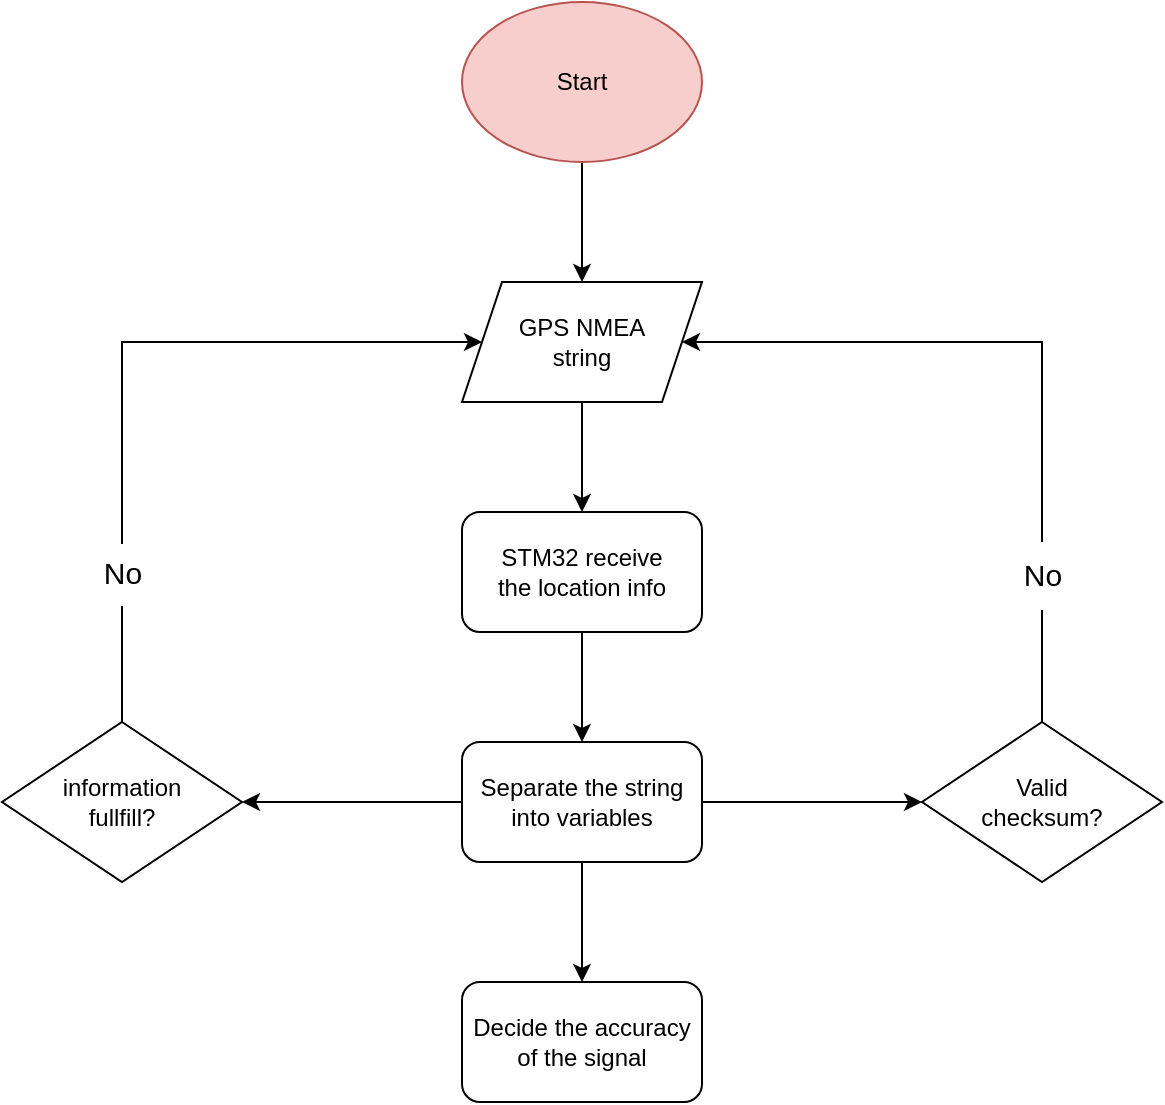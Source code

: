 <mxfile version="24.4.4" type="github">
  <diagram id="C5RBs43oDa-KdzZeNtuy" name="Page-1">
    <mxGraphModel dx="1158" dy="597" grid="1" gridSize="10" guides="1" tooltips="1" connect="1" arrows="1" fold="1" page="1" pageScale="1" pageWidth="827" pageHeight="1169" math="0" shadow="0">
      <root>
        <mxCell id="WIyWlLk6GJQsqaUBKTNV-0" />
        <mxCell id="WIyWlLk6GJQsqaUBKTNV-1" parent="WIyWlLk6GJQsqaUBKTNV-0" />
        <mxCell id="QY73PnqL0mvaGSdbM-cA-14" value="" style="edgeStyle=orthogonalEdgeStyle;rounded=0;orthogonalLoop=1;jettySize=auto;html=1;" edge="1" parent="WIyWlLk6GJQsqaUBKTNV-1" source="QY73PnqL0mvaGSdbM-cA-0" target="QY73PnqL0mvaGSdbM-cA-1">
          <mxGeometry relative="1" as="geometry" />
        </mxCell>
        <mxCell id="QY73PnqL0mvaGSdbM-cA-0" value="Start" style="ellipse;whiteSpace=wrap;html=1;fillColor=#f8cecc;strokeColor=#b85450;" vertex="1" parent="WIyWlLk6GJQsqaUBKTNV-1">
          <mxGeometry x="350" y="330" width="120" height="80" as="geometry" />
        </mxCell>
        <mxCell id="QY73PnqL0mvaGSdbM-cA-7" value="" style="edgeStyle=orthogonalEdgeStyle;rounded=0;orthogonalLoop=1;jettySize=auto;html=1;" edge="1" parent="WIyWlLk6GJQsqaUBKTNV-1" source="QY73PnqL0mvaGSdbM-cA-1" target="QY73PnqL0mvaGSdbM-cA-6">
          <mxGeometry relative="1" as="geometry" />
        </mxCell>
        <mxCell id="QY73PnqL0mvaGSdbM-cA-1" value="&lt;div&gt;GPS NMEA&lt;/div&gt;&lt;div&gt;string&lt;br&gt;&lt;/div&gt;" style="shape=parallelogram;perimeter=parallelogramPerimeter;whiteSpace=wrap;html=1;fixedSize=1;" vertex="1" parent="WIyWlLk6GJQsqaUBKTNV-1">
          <mxGeometry x="350" y="470" width="120" height="60" as="geometry" />
        </mxCell>
        <mxCell id="QY73PnqL0mvaGSdbM-cA-10" style="edgeStyle=orthogonalEdgeStyle;rounded=0;orthogonalLoop=1;jettySize=auto;html=1;entryX=1;entryY=0.5;entryDx=0;entryDy=0;" edge="1" parent="WIyWlLk6GJQsqaUBKTNV-1" source="QY73PnqL0mvaGSdbM-cA-4" target="QY73PnqL0mvaGSdbM-cA-1">
          <mxGeometry relative="1" as="geometry">
            <Array as="points">
              <mxPoint x="640" y="500" />
            </Array>
          </mxGeometry>
        </mxCell>
        <mxCell id="QY73PnqL0mvaGSdbM-cA-11" value="&lt;p style=&quot;line-height: 80%;&quot;&gt;&lt;/p&gt;&lt;div style=&quot;font-size: 15px; line-height: 80%;&quot;&gt;No&lt;/div&gt;&lt;p&gt;&lt;/p&gt;" style="edgeLabel;html=1;align=center;verticalAlign=middle;resizable=0;points=[];" vertex="1" connectable="0" parent="QY73PnqL0mvaGSdbM-cA-10">
          <mxGeometry x="-0.688" y="-2" relative="1" as="geometry">
            <mxPoint x="-2" y="-17" as="offset" />
          </mxGeometry>
        </mxCell>
        <mxCell id="QY73PnqL0mvaGSdbM-cA-4" value="&lt;div&gt;Valid&lt;/div&gt;&lt;div&gt;checksum?&lt;br&gt;&lt;/div&gt;" style="rhombus;whiteSpace=wrap;html=1;" vertex="1" parent="WIyWlLk6GJQsqaUBKTNV-1">
          <mxGeometry x="580" y="690" width="120" height="80" as="geometry" />
        </mxCell>
        <mxCell id="QY73PnqL0mvaGSdbM-cA-8" style="edgeStyle=orthogonalEdgeStyle;rounded=0;orthogonalLoop=1;jettySize=auto;html=1;entryX=0;entryY=0.5;entryDx=0;entryDy=0;" edge="1" parent="WIyWlLk6GJQsqaUBKTNV-1" source="QY73PnqL0mvaGSdbM-cA-5" target="QY73PnqL0mvaGSdbM-cA-1">
          <mxGeometry relative="1" as="geometry">
            <Array as="points">
              <mxPoint x="180" y="500" />
            </Array>
          </mxGeometry>
        </mxCell>
        <mxCell id="QY73PnqL0mvaGSdbM-cA-12" value="&lt;p style=&quot;line-height: 80%;&quot;&gt;&lt;font style=&quot;font-size: 15px;&quot;&gt;No&lt;/font&gt;&lt;/p&gt;" style="edgeLabel;html=1;align=center;verticalAlign=middle;resizable=0;points=[];" vertex="1" connectable="0" parent="QY73PnqL0mvaGSdbM-cA-8">
          <mxGeometry x="-0.634" relative="1" as="geometry">
            <mxPoint y="-7" as="offset" />
          </mxGeometry>
        </mxCell>
        <mxCell id="QY73PnqL0mvaGSdbM-cA-5" value="&lt;div&gt;information&lt;/div&gt;&lt;div&gt;fullfill?&lt;br&gt;&lt;/div&gt;" style="rhombus;whiteSpace=wrap;html=1;" vertex="1" parent="WIyWlLk6GJQsqaUBKTNV-1">
          <mxGeometry x="120" y="690" width="120" height="80" as="geometry" />
        </mxCell>
        <mxCell id="QY73PnqL0mvaGSdbM-cA-21" value="" style="edgeStyle=orthogonalEdgeStyle;rounded=0;orthogonalLoop=1;jettySize=auto;html=1;" edge="1" parent="WIyWlLk6GJQsqaUBKTNV-1" source="QY73PnqL0mvaGSdbM-cA-6" target="QY73PnqL0mvaGSdbM-cA-13">
          <mxGeometry relative="1" as="geometry" />
        </mxCell>
        <mxCell id="QY73PnqL0mvaGSdbM-cA-6" value="&lt;div&gt;STM32 receive&lt;/div&gt;&lt;div&gt;the location info&lt;br&gt;&lt;/div&gt;" style="rounded=1;whiteSpace=wrap;html=1;" vertex="1" parent="WIyWlLk6GJQsqaUBKTNV-1">
          <mxGeometry x="350" y="585" width="120" height="60" as="geometry" />
        </mxCell>
        <mxCell id="QY73PnqL0mvaGSdbM-cA-22" value="" style="edgeStyle=orthogonalEdgeStyle;rounded=0;orthogonalLoop=1;jettySize=auto;html=1;" edge="1" parent="WIyWlLk6GJQsqaUBKTNV-1" source="QY73PnqL0mvaGSdbM-cA-13" target="QY73PnqL0mvaGSdbM-cA-5">
          <mxGeometry relative="1" as="geometry" />
        </mxCell>
        <mxCell id="QY73PnqL0mvaGSdbM-cA-23" value="" style="edgeStyle=orthogonalEdgeStyle;rounded=0;orthogonalLoop=1;jettySize=auto;html=1;" edge="1" parent="WIyWlLk6GJQsqaUBKTNV-1" source="QY73PnqL0mvaGSdbM-cA-13" target="QY73PnqL0mvaGSdbM-cA-4">
          <mxGeometry relative="1" as="geometry" />
        </mxCell>
        <mxCell id="QY73PnqL0mvaGSdbM-cA-26" value="" style="edgeStyle=orthogonalEdgeStyle;rounded=0;orthogonalLoop=1;jettySize=auto;html=1;" edge="1" parent="WIyWlLk6GJQsqaUBKTNV-1" source="QY73PnqL0mvaGSdbM-cA-13" target="QY73PnqL0mvaGSdbM-cA-24">
          <mxGeometry relative="1" as="geometry" />
        </mxCell>
        <mxCell id="QY73PnqL0mvaGSdbM-cA-13" value="Separate the string into variables" style="rounded=1;whiteSpace=wrap;html=1;" vertex="1" parent="WIyWlLk6GJQsqaUBKTNV-1">
          <mxGeometry x="350" y="700" width="120" height="60" as="geometry" />
        </mxCell>
        <mxCell id="QY73PnqL0mvaGSdbM-cA-24" value="Decide the accuracy of the signal" style="rounded=1;whiteSpace=wrap;html=1;" vertex="1" parent="WIyWlLk6GJQsqaUBKTNV-1">
          <mxGeometry x="350" y="820" width="120" height="60" as="geometry" />
        </mxCell>
      </root>
    </mxGraphModel>
  </diagram>
</mxfile>

